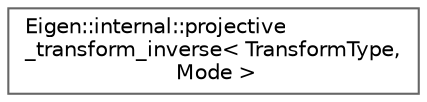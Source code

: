 digraph "Graphical Class Hierarchy"
{
 // LATEX_PDF_SIZE
  bgcolor="transparent";
  edge [fontname=Helvetica,fontsize=10,labelfontname=Helvetica,labelfontsize=10];
  node [fontname=Helvetica,fontsize=10,shape=box,height=0.2,width=0.4];
  rankdir="LR";
  Node0 [id="Node000000",label="Eigen::internal::projective\l_transform_inverse\< TransformType,\l Mode \>",height=0.2,width=0.4,color="grey40", fillcolor="white", style="filled",URL="$structEigen_1_1internal_1_1projective__transform__inverse.html",tooltip=" "];
}

